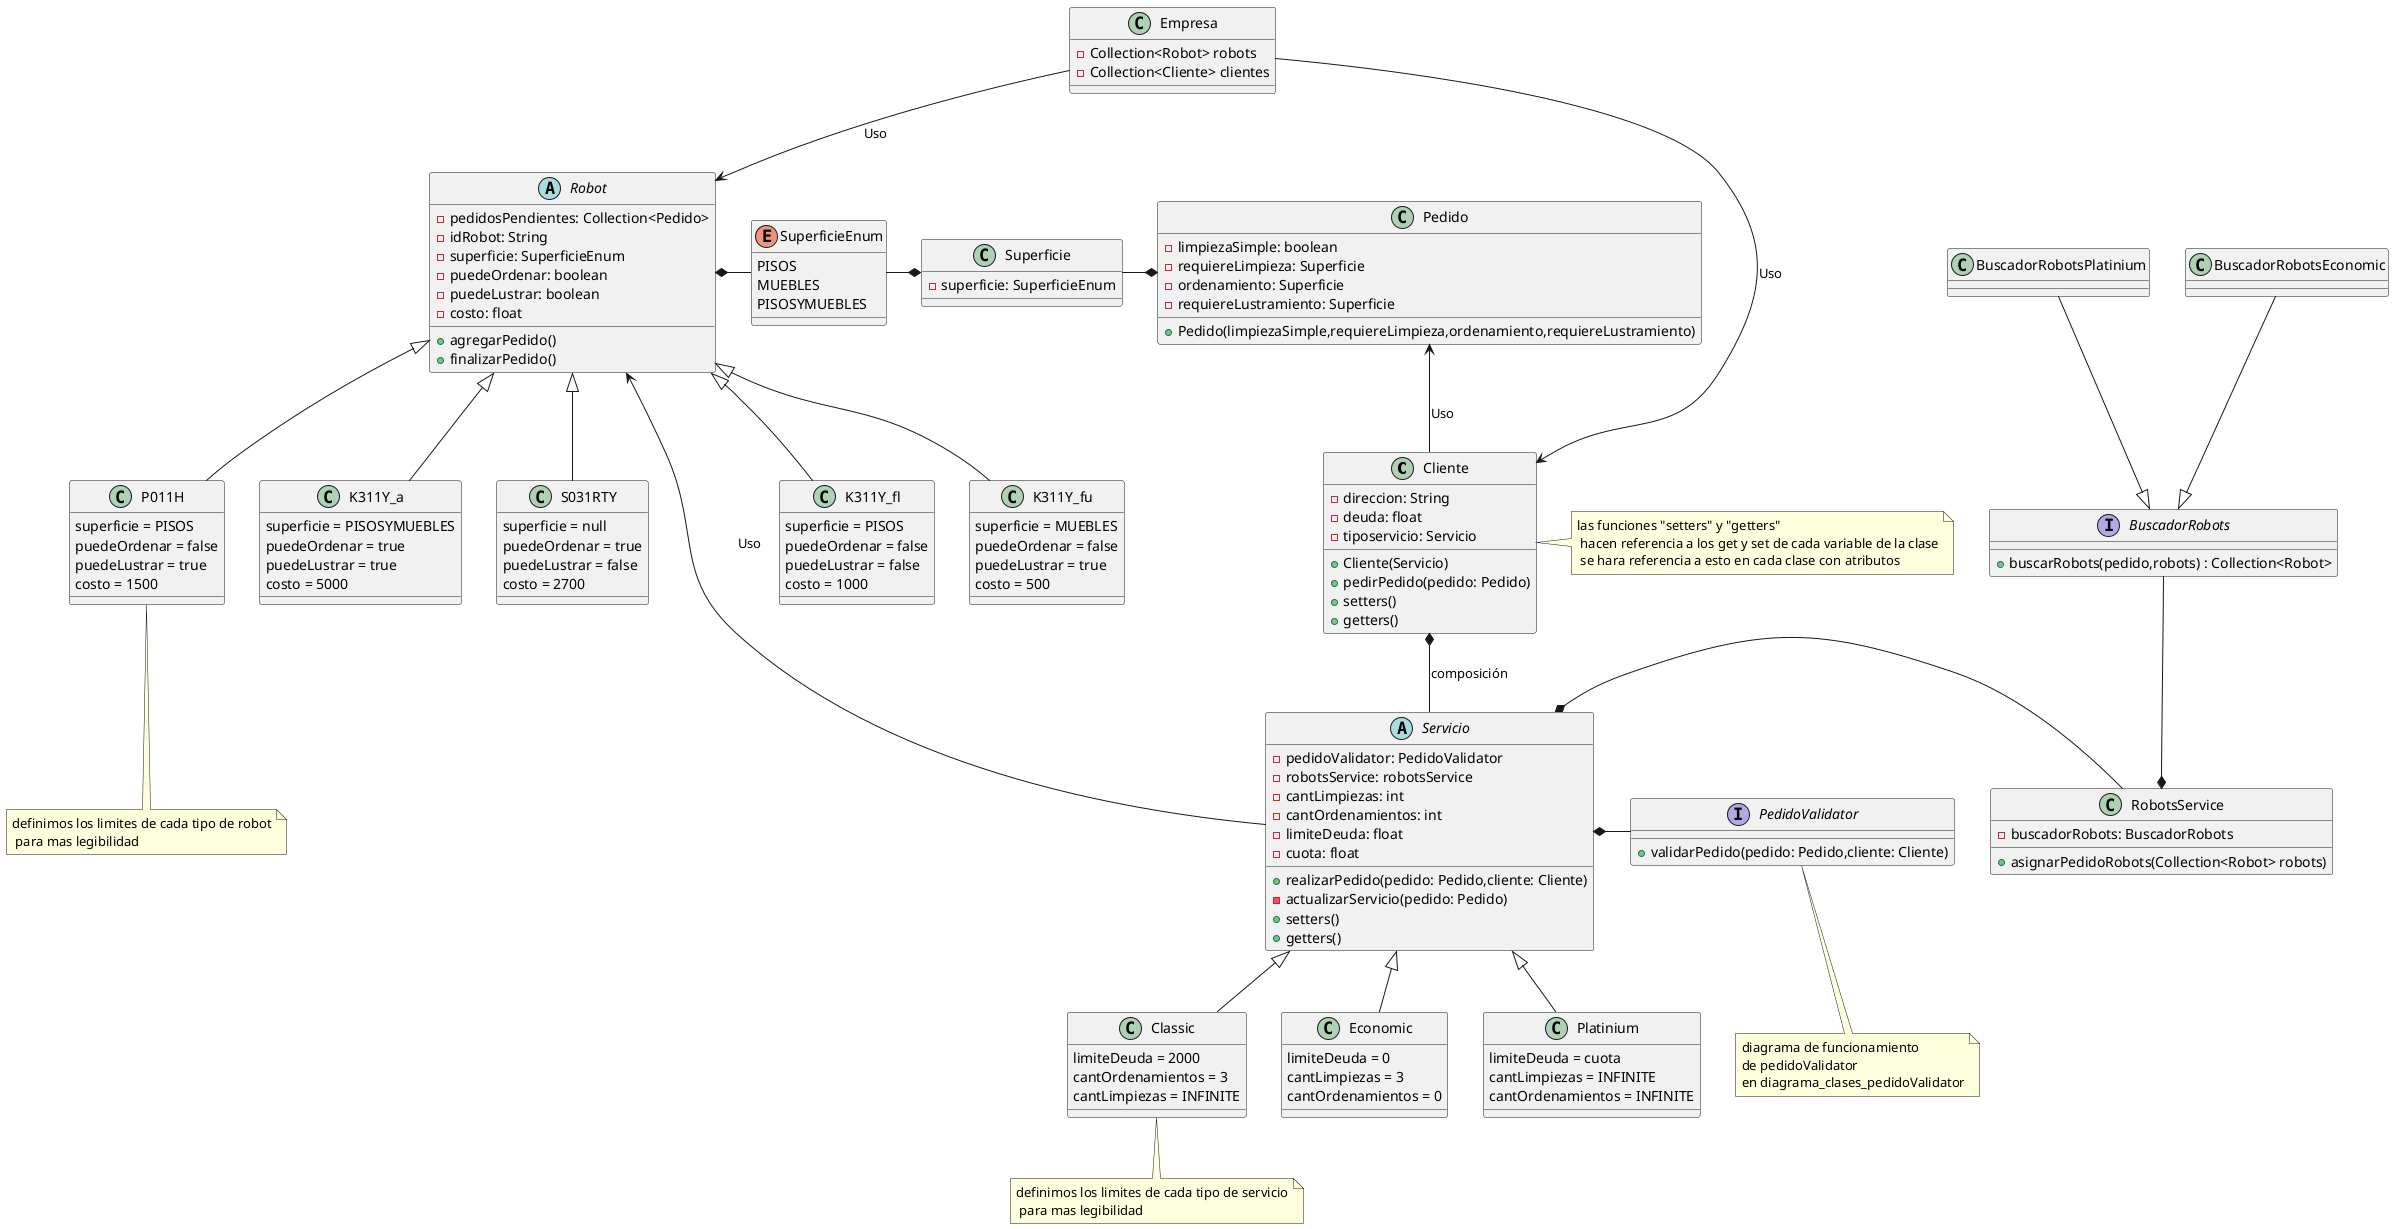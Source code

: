 @startuml
'https://plantuml.com/class-diagram


class Cliente{
-direccion: String
-deuda: float
-tiposervicio: Servicio

+Cliente(Servicio)
+pedirPedido(pedido: Pedido)
+setters()
+getters()
}

class Empresa{
-Collection<Robot> robots
-Collection<Cliente> clientes
}


abstract class Servicio{
- pedidoValidator: PedidoValidator
- robotsService: robotsService
- cantLimpiezas: int
- cantOrdenamientos: int
- limiteDeuda: float
-cuota: float

+realizarPedido(pedido: Pedido,cliente: Cliente)
-actualizarServicio(pedido: Pedido)
+setters()
+getters()
}

abstract class Robot{
- pedidosPendientes: Collection<Pedido>
- idRobot: String
- superficie: SuperficieEnum
- puedeOrdenar: boolean
- puedeLustrar: boolean
- costo: float

+agregarPedido()
+finalizarPedido()
}

class K311Y_fl{
 superficie = PISOS
 puedeOrdenar = false
 puedeLustrar = false
 costo = 1000
}
class K311Y_fu{
superficie = MUEBLES
 puedeOrdenar = false
 puedeLustrar = true
 costo = 500
}
class P011H{
superficie = PISOS
 puedeOrdenar = false
 puedeLustrar = true
 costo = 1500
}
class K311Y_a{
 superficie = PISOSYMUEBLES
 puedeOrdenar = true
 puedeLustrar = true
 costo = 5000
}
class S031RTY{
superficie = null
 puedeOrdenar = true
 puedeLustrar = false
 costo = 2700
}

class Platinium{
limiteDeuda = cuota
cantLimpiezas = INFINITE
cantOrdenamientos = INFINITE
}
class Classic{
limiteDeuda = 2000
cantOrdenamientos = 3
cantLimpiezas = INFINITE
}

class Economic{
limiteDeuda = 0
cantLimpiezas = 3
cantOrdenamientos = 0
}

class RobotsService{
    -buscadorRobots: BuscadorRobots
    +asignarPedidoRobots(Collection<Robot> robots)
}

interface BuscadorRobots{
+buscarRobots(pedido,robots) : Collection<Robot>
}

class BuscadorRobotsEconomic{

}

class BuscadorRobotsPlatinium{
}

class Pedido{
- limpiezaSimple: boolean
- requiereLimpieza: Superficie
- ordenamiento: Superficie
- requiereLustramiento: Superficie

+Pedido(limpiezaSimple,requiereLimpieza,ordenamiento,requiereLustramiento)
}

enum SuperficieEnum{
PISOS
MUEBLES
PISOSYMUEBLES
}

class Superficie{
- superficie: SuperficieEnum
}

Robot <|-- K311Y_fl
Robot <|-- K311Y_fu
Robot <|-- P011H
Robot <|-- K311Y_a
Robot <|-- S031RTY

Servicio <|-- Platinium
Servicio <|-- Classic
Servicio <|-- Economic

interface PedidoValidator{
+validarPedido(pedido: Pedido,cliente: Cliente)
}

Robot <-- Servicio : Uso
PedidoValidator -left-* Servicio
RobotsService -left-* Servicio
Pedido <--  Cliente : Uso

RobotsService *-up- BuscadorRobots
BuscadorRobots <|-up- BuscadorRobotsEconomic
BuscadorRobots <|-up- BuscadorRobotsPlatinium

Cliente <-up- Empresa  : Uso

Robot <-up-  Empresa : Uso

Cliente *--  Servicio : composición

Superficie *-left- SuperficieEnum
Robot *-right- SuperficieEnum
Pedido *-left- Superficie

note bottom of Classic : definimos los limites de cada tipo de servicio\n para mas legibilidad
note bottom of P011H : definimos los limites de cada tipo de robot\n para mas legibilidad
note right of Cliente : las funciones "setters" y "getters" \n hacen referencia a los get y set de cada variable de la clase\n se hara referencia a esto en cada clase con atributos
note bottom of PedidoValidator
diagrama de funcionamiento
de pedidoValidator
en diagrama_clases_pedidoValidator
end note
@enduml